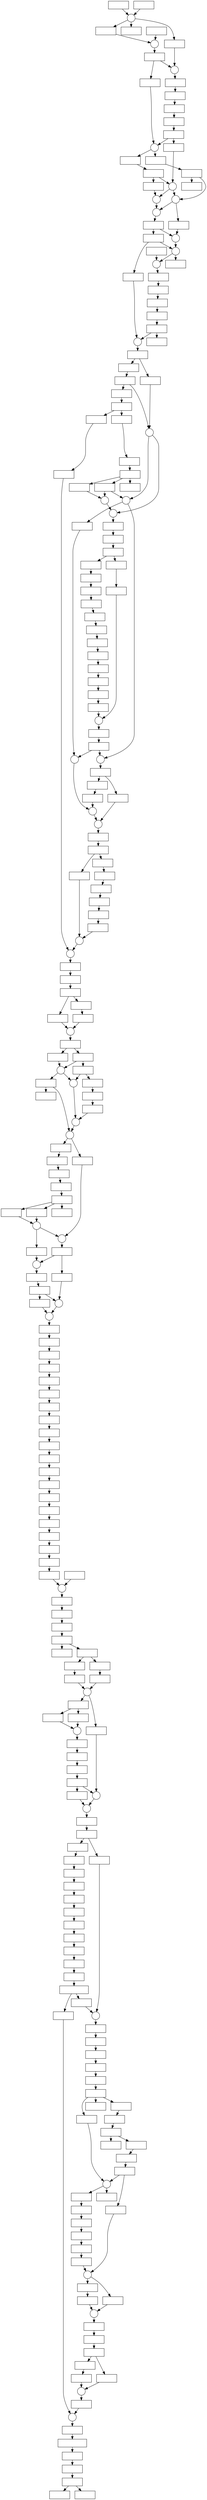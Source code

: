 digraph "monotone-viz"
{
  graph [ranksep="0.25"] ;
  node [label=""] ;
  node [shape=box, width = 1.000000, height = 0.388889] ;
  "040ebb72c5f0c99c1c9675699a8d0ba7eabe0f71" ;
  "0476f60d2861a00955438d30cc72a6ea767b62d6" ;
  "05510c9e5236dcbd895cfc38ece8657d4ab80b7e" ;
  "07b58d2bb24260d225e7a90785dd5b9f4e02d1f6" ;
  "080ee093eb6d7c90888796128f50957659e79361" ;
  "0a34124440fc3822d85f2734e8ef812365faf056" ;
  "0abab2a67f3a4367cfd9b95ac448ac8bf301efeb" ;
  "0b5815b1b28b76e33e7c916fb8671aa0d7d29802" ;
  "0babed9b3766abde1450820516e155a6dccdb394" ;
  "0d53349ddb2728ddf1342cdfe69810840bef5252" ;
  "0d6e22fa2a59bb3dae7ec106c264bdfecd23183a" ;
  "0f06cb33c103c9cc1bf352170d26552d9a767574" ;
  "0f4e7bb3e726c468d7669e97a4474b012e5bf19b" ;
  "0ff64459eb141c693a5ef25eac4e91b8c104336a" ;
  "10c6c2ba4e0e3fdd9fd5a5426eee155e17568288" ;
  "1125b0c7388815ff0252e5d360ffbcaa3aab47f4" ;
  "11f015f795c53851dcfb69946bb3fb2fe0109981" ;
  "1476420aff237c0c3f99a2eb295dffa1942b0e4b" ;
  "15f0c620b7e35edcebf961bd954230e62e481db8" ;
  "161846887551b183fc44a38d436b83c87e2d8898" ;
  "17da5b560adef7c64d1a56c64021f237668f3bf2" ;
  "184cc3078b0970758c44f63a2f4e8378474b3ab5" ;
  "18728d789ff76153a04e5f39df1ceb9d4c5ecb5b" ;
  "198e9ece970b4ba85df69b0d3c35763c13b683d9" ;
  "1a84c48322fbab0ebdf1d824918f67c6ff109f10" ;
  "1a8afa25119c9c88dfd031c7fd834f6f99507ecf" ;
  "1aecddc6c82d8777d59182e5bada25eb3c53439f" ;
  "1f1214cce709f906b363d9981a1d3fe0849f1428" ;
  "1f28e7fd203af9ae785353b555f5bf83aa93b02c" ;
  "1f38b848eb70b3a0fab8ec4b9cfb33b160c128e6" ;
  "201865bdf90c29bd7320f4b177aedf69e18a0b6c" ;
  "2171d59b42aecf7ea82da81f2cfa7dae993aca45" ;
  "22c93bf74dc7964c462343392f1351df0c6a8a9f" ;
  "242526ef6de1b29c99af279796962202810de936" ;
  "2913f951a9b32aad037cecbacf0967fb15f0c858" ;
  "2a3bc237570e98a72f244503fb20fd24045e750a" ;
  "2a5edced15709300ba6d36b9194e214bc742b611" ;
  "2da92deb94cb5eed0a3d243cc15b8a1af2060253" ;
  "2da995c97cb3b095438b7683a5438ac14bef6565" ;
  "2f495222753d2649c3ae08718bd4f70328a0598e" ;
  "2fa8595b4d5e46b7db6cf5e029c3d8a7f66d29db" ;
  "2ffe07201993b0a112e2a2e4a7eb0faadce58f27" ;
  "330226908bd09cd9ec30104cc1c3724dd1c64c75" ;
  "34104b4f6e92270dc01313963985463a1a804123" ;
  "349cba3a5a942dd832dc376249a05f0994bb8387" ;
  "379e75b9c4142389b0d0983ab209a00486c79176" ;
  "3836166c60e4ab6cbdceb302f0958b09a7f51992" ;
  "3a7ccb2898fbd5ae4c670bef40bb080849bb2bdb" ;
  "3c8d08bd9a99133679758fd4bd58ad0c00e99214" ;
  "3e33a2984f353ebdf3c7040394b5e821f44d282b" ;
  "3e8ce4163d86ae905e572304def56bb3df952230" ;
  "3ed44e41b6047258d7d471ceefc250f5d9962027" ;
  "3edc4f6c18a389f15d82086b473a2fe4c17b0523" ;
  "3f59de89ac0f6e4c6f41d8e0d96030ba8aa7d8e0" ;
  "3fd27d17d158d802bae354650b29c4857d300b7d" ;
  "41ba2378790c7937e8e46c8c9ed59658178d8a71" ;
  "424e1cf5155ae4473250978ae6b7e44e12775741" ;
  "43f1f7d80ac31a317f93e7379442eec46e499d3c" ;
  "4513a8e58980d8d46cc4aa1be6acc8870aa9ddcc" ;
  "45e335e89fbb33897ac9ead5a162e392d008cc6e" ;
  "46013a53e7e1f27c7be1e4089825d0b4de8872e3" ;
  "461c5dc33e94d1ab77c91d025a3c870836ef9a6f" ;
  "46dd749bd778dc053a98382b84338b635f2e6805" ;
  "46e79897e3cbbf90d253d0b798eaec81de4b77a6" ;
  "480e86117612575907fb0302a57ac6cffcc88ed6" ;
  "4a2b5a818b584a00cb09e5a820e99d6c5ce6a5ae" ;
  "4c3909f6c8ec3bc4820b77fcc10b751ea1358ac8" ;
  "4dccb3ca42f793c7bbd07a59eaa497511d966f27" ;
  "4e408d289fcce0543750092cce75edb264ff9230" ;
  "50041d6eb6ae10f4b9501c556bcb85fec162a9a0" ;
  "5475d4cba773600738c6c404b8fda7b0aa05f907" ;
  "54ecf6cf085c63cc3dbc96cd6704a52e4e76b0c1" ;
  "57f58c0faae2addca6f41f22400098d14ebc1296" ;
  "5a85d8e334f7b950a59419beb018e6d8ec7f06e1" ;
  "5f0326c5cd9fa00ba6116fd75bacdf00b95b5c67" ;
  "63361f1c30b0d8e84bbe32b758414e36fdb786e6" ;
  "64f02e83453a17194aceb956f6a3c50e03f57c01" ;
  "66fe9bc643448e5369fd82e5c235c1158afd2297" ;
  "69b28a7e882273cf3771f5ae6da397ee6dc2e113" ;
  "6a8e52e519bb097ed1a3ac0c30c5f43401bb6e42" ;
  "6ae0f55bd126d9eca9e740b20d40d8e3d1090d85" ;
  "6d81e67d2280000259fcdcaa5fe2fccca93e5715" ;
  "6ed4f2bff517a429f3b4d17368028cee17cd150d" ;
  "70230559a9f88f2df47217c4cc6a27d8a3160a45" ;
  "720f3cf44afed9e3580aa96b3d2067c8e4c311f9" ;
  "766116316ed9a8eb11c1023949ea4bf8ed20d0e1" ;
  "76e258cbfd07a8a72856d493d292b55b356c8ccc" ;
  "777d3979be52c05f686edf57ad160611e9efae78" ;
  "77ef9a2989aae5e9ad7844c1d30c759118c68ed5" ;
  "78500353f43d154c3f97c37a5908a3fe419a257c" ;
  "7ac4fa1ee120a3a46bfa10fb791fdd75f015ea35" ;
  "7bf6c45fc77ccc78a61da5d1656f451b797a4165" ;
  "7ca8bcec608aa42e82c12a9fa91f7a61b64a3fc3" ;
  "7da8a5b514db306d7897be4f5b5e08787198e486" ;
  "7f7ddfdeaaa5c1f0257ba1ee6e858472d2c849af" ;
  "80d9f5b91c15209d763cf9704554011525380aba" ;
  "82f8de0b76fe48f55a5bb39b7aca931a6cc9cf19" ;
  "8313738ccc7884cf79fb1b3b66fe418f61b1e07a" ;
  "8408a13972919de636dd4b1d4c279d3156a50226" ;
  "8430bbb2ceb2e334748f4db790064b77d8c33598" ;
  "84326b08549d3ec19135600f437a6b5346a225ca" ;
  "843c41f94e6f18be7bd60f688c8bd2a8b3695624" ;
  "852525cb46c3c10969a6b95c2af75f090cbdf796" ;
  "852ec3229dba8831b69aad3f1296c7f05e14dce1" ;
  "87662952163c2e33ddbd38b5e93e28fd581e460b" ;
  "88ecc8defcde02f5d92cd4763dc93e104b1b6c1e" ;
  "8b205b55e07269fcf57a2896f81002a8a355e244" ;
  "8b25d939b6042b9d25645ef1d3abc77c67493f41" ;
  "8cc12c764e623f97f6ed7879deb0073460aa217d" ;
  "909d15f3717fe1405c16c429e3991fea93a05d45" ;
  "909db8e7eec54883864d892b8439513994b4bd38" ;
  "917526a2db49bd943222be2994436846a37f9828" ;
  "93907be535ce06c8d69270006261158843e1fe96" ;
  "949dccef23cf727c3e12eec52b33b58fd4014ddc" ;
  "94f8ecff17c051478a5c7707ecc7bf747efe24aa" ;
  "9585003f5b0f61252b37af0e919d61aafefcccd1" ;
  "95899d272ab89f5804cdbee5371400be54977dae" ;
  "96bc8f5b45defa1ee7cbc1e67e443b2055e74e5d" ;
  "96cadeffbf56102018baa43daebecdf81653e13b" ;
  "974a99000c5b1491bb87a777a19ddbd936349fd3" ;
  "999702f683cbaf0bf78b7bb8bd3b92f61143ff77" ;
  "9a07978b4c5f15041096fecc6b4e7a91af3f90e5" ;
  "9bbef0b36a5b26f371132d6359279867146f6aff" ;
  "9c54c04e70b22da8b318f3b2c7c8e01095950e80" ;
  "9db3d392d234e10f0d12b792b1e8c2c3640c5c3d" ;
  "9e2b92b54d39e34a7aed8c103fabc2b84ab63963" ;
  "9e8cc109933f1832f62fed6d63b19746af3ea2a5" ;
  "a48da73bc5f3cf2d7c45bce0abb6466526f2c306" ;
  "a7f4952f6ed8518c24c06c45a69891eed4a05a73" ;
  "a7fbf80bccb52e9238b1928b2a45a533dd558903" ;
  "aa2e51212852125458ac0f3ffca25ac8f8853cad" ;
  "aa55209dc7aed988d549e3f0b869111c3d37df19" ;
  "adcb6814dfa4e5cfc578dfd47595d83d42ea35ee" ;
  "add275e5fdb0824361d4a2fa15049281e7ada52e" ;
  "ae107ea87b39700def1589acbd0cc048bde2abd4" ;
  "af53f9edc10f072734e526a5f28848d9396b1c2a" ;
  "b0e70f5785dda454a2525255c60d39867c522f9a" ;
  "b1475e5482f7e20f5b4e6eb9b737e5e124ef77cc" ;
  "b1ba5ae45d6071193bed30bfe5139b1ead3747b2" ;
  "b1cec3176fd56af29275c2b620f8766b4382eec8" ;
  "b2f8b71bd97fbe79f46cee486f25c65850e5cbda" ;
  "b549070f1e2d6c550b118672048fe1aa8ad1d2a4" ;
  "b6617e1b3fb9496a9aedf733e6f463a49c3475e8" ;
  "bbc612f48fa121e2cb062c273fce8bbaaf23cd14" ;
  "bcbbd3a7d2254820320d6aa2672f9eac8406a25f" ;
  "bd17dfdd8efa2f95fb7976446809215e80475089" ;
  "c0aeaec98b3252f78e226de4fac383e196006ee3" ;
  "c2de1dbfe651d26a0d0a33d43c50444583c5dad8" ;
  "c387a09736423176ef98ed3049ea3fc98429c11c" ;
  "c47748c78b02224bb26693992713bec8f2c0e132" ;
  "c55df619fe2c5195c236f8d67f99ab05dd5d03a4" ;
  "c7b1f8774900b7533f412c679793003bed133098" ;
  "c8284bfdadeae01d02c71956fa7f5cc69f7e1d80" ;
  "c9da91621461074e4b8c6dfcc26e71b3e88a1cde" ;
  "c9ffb585ebfb2bc748ac0245d9b7c59ffd234f1c" ;
  "ca23b892055464acca32b0348b20b5fedd742567" ;
  "ca97ae08099137963173a4f9a3b021a170cfd978" ;
  "ca9e27455b19faae0b4381613a18dec47a46b1de" ;
  "cad7f615101f590c24ebfb61eff7106921c07150" ;
  "cbad3c291b6bfeab8b03a9851f41208ddfb2baf5" ;
  "ce09d40deb86ac02d52d1933ce6a10f0abaf5d0a" ;
  "ce561e1b7363860920f13475281150d71b4c47dc" ;
  "cf47b20159f4f5edb098fe094f7f205ee3b99114" ;
  "cf554a6d9cbed5b6b61d92ca704f063d063db59d" ;
  "d00f13872563f43cb7992d99b8118c98e28178a0" ;
  "d13faf545169fbdc10498f908a65ef88d74bd4f8" ;
  "d1ccfb99708d282df86ae0a582d8b545f39061f4" ;
  "d24b59732a5b3293592457cba013c8f8b716a875" ;
  "d2c4c09652d976e13691eb122650fd06c250c998" ;
  "d2d539af06eb22be04aabb884b41704320311761" ;
  "d7fe15cca8511fd68ca7b826153c491d1c8e9e55" ;
  "da98d1c63644cb30105323de4ad19c1b85c9251c" ;
  "dbf1e19b76649288d265283404f8a63c2a6fda9c" ;
  "dbf38fd6d5265df467a88a468d110bcc039c2367" ;
  "dd4fd4621afa622d8ec3cb4da71f50e504e8da5c" ;
  "ddafd71028e3fe6338dc5645bb0d8dcbac3f61d7" ;
  "e071526ac9b3f68d869dba38d365a7d3c1dee781" ;
  "e1324a4f515691b89da79ac2d251b7f6d97c91be" ;
  "e4293b600058fbd5bfe2840074380ba37200d8df" ;
  "e4c54735444aff308036f60d0fc2e59fd47ab46d" ;
  "e5407c17e0e11a218354b9a619e9c8a8b3f1e6f5" ;
  "e66fd70699161ca686282023656ffea37df9a327" ;
  "e6bce8abbeedf2addb38f7215c725a17e10326a7" ;
  "e6e85001b7aeed7e6d913e27130fd42d9b3273ff" ;
  "e81541ab929d3fbc5af0240966066387f7cb5c0a" ;
  "e82382ccb5787a7d341a73bf6664c0fcab04baca" ;
  "e9050a52aca116caf5d1859785856358b32548fd" ;
  "e933dbf7a01b9061a42bb9b094b07a39a6b85fcf" ;
  "ea1ae26a9be7c89e8f8641c78c08488f96b7d38e" ;
  "ea4d30c70b38ca16d9ce861394847b0b9665e837" ;
  "ea98022bb6c2cc439e13202582cc09e59559429e" ;
  "f081254ddf35408daac703add6d6c6091bfc5071" ;
  "f18abebdb994c4c72fb9c0d19c166876664fe366" ;
  "f4298c8c4fd8b3910152fb2b3207e6c57fa7db41" ;
  "f46afd0822508f8aa8d2b91f52105e741d801fc6" ;
  "f5192e3462317ea5f6be6df6226d28f39c5610cd" ;
  "f67a803c86790a0b7e9314c90a1269990358d9bb" ;
  "f8cbaacd6172e24de840a4b9326ca1ed58a92f54" ;
  "f912077852473f431a451da7d2e4b2402dabe442" ;
  "f954b59c8835e2fdf9842b9e67a0a26ddd5f5dc4" ;
  "faedacd72b287a5d15d1c7a7c753d4076d131ecb" ;
  "fb0e168379d4fd990a9e800bb821ea3bba824f67" ;
  "fe0a490a602c46a6c3e0668da5df58dd1c6ab1ea" ;
  "ff4211218fda1c066b669b9a6bdf91a4cd44da9f" ;
  "7a4832143b3146ca89f5cb91e0e571d05e29d4b9" [width = 1.41667] ;
  "ddc6546051abf6475c40a3fdba272e2f82a40e94" [width = 1.41667] ;
  node [shape=circle, width = 0.388889, height = 0.388889] ;
  "029698fc606ca1a582118f3214a735ad2afbd87f" ;
  "04766db8e363880fd1d50692d793661d9f4fdcf4" ;
  "184259296d94033bb62d0775bb0288efefe917d1" ;
  "19d65d2a007f5435e0b2b2a31e796fad7e4677c9" ;
  "1b02f20a7da045ed9341fa84f8c8b5187e85a5e0" ;
  "269ae5d8ade5e06e908c35daceaf5fd644c9e758" ;
  "328fc288f8bfb5934b7f4998646075fbf24b77a0" ;
  "3ace4b3c641e37e75ec1075446ed53da14366474" ;
  "4414107ba9795428d6fa457355d39d4d040dcfae" ;
  "44b979e9198d8365fd041e8de60837136958de50" ;
  "477bfc9cc10e39725d3de0bfc199df19d54a223d" ;
  "51ee874dead671aaa2ad00fd001bd340176728f1" ;
  "65235b660e96b3c5f41cca142ab93f97c7178796" ;
  "686bad2129bc3b75b2e74df2f1bdcd74c86bdc68" ;
  "6c12b62baa30a1abbe32e8d0463337b8a03eb8af" ;
  "6dbb420cf3c5c737025ed560e4a78630bcb38c7f" ;
  "764d710205aaaa16064234311742814b7c21e81f" ;
  "821bdbb6e7dccef5f2565788534566306f400601" ;
  "8f2d1906d6e8dcb6a3b46ef018d1305fed2be024" ;
  "922b6dce814be6829a0f4334b055313717dc2cbd" ;
  "93dabf141b8aeb3cc5b0c14c80bedbebec0be114" ;
  "953470ec92a0f8b13cde384ce5b50a5622a4a14d" ;
  "97294a6260b662c53124a79e85c13139511bb472" ;
  "9876dec7bf61b6f9052654dc10a97efafbf2c747" ;
  "9978630d8442e03b510d8d3c6ad38f666932fdf6" ;
  "9b49fc5e7431595b512ab3683a6a70771b181791" ;
  "9e1b20859366f2e00e634c7e2a84c3da43283ee1" ;
  "a65e6c5f1971b7b3a387fe9bb60a788da30d22ac" ;
  "a8010107fe1682afbc7157fc8cad69a29cf9bfb7" ;
  "b173b86b5764159ecddb767345e7bf474fcc3e3e" ;
  "b9fc8abe22a7cf0cc078580623458e92fe6501fe" ;
  "ba4bb293e9630c176dad776c1fabfca53c1992be" ;
  "c1e4a141800f0d0eea93512508ae34c4f6a1dc19" ;
  "c3b70b47741c60cae1c9eddb2cba0d2ccfbfe7c4" ;
  "c7263c0b196c0e53e3cafac609f1cabcabe26516" ;
  "c99c5bbc9244035e6ad7a5a4f6e4a15e38727d1a" ;
  "cef7a2d9c06e0b96648cce7980c5e700b93f5add" ;
  "dab9738fd4dcd3dd63ff47d48c329121fb51ff22" ;
  "e3f24d942d75f9e7f26fe0fe28e56d86d5be0bc3" ;
  "e54870f025bdb6d829a7326b55b495fd88cffb62" ;
  "e9428d616a7169946b2d9e57541b38c0ec24f210" ;
  "f0eecd8bc9e0a7836267930fdd67fcc074c61081" ;
  "fab371cba3059245d5eca32853375a3ce4e5a369" ;
  "fef0902161339786df4b1d7a9ab10a59d1a42c12" ;
  subgraph heads {
    rank = sink ;
   "17da5b560adef7c64d1a56c64021f237668f3bf2" ;
   "909d15f3717fe1405c16c429e3991fea93a05d45" ;
  }
  "029698fc606ca1a582118f3214a735ad2afbd87f" -> "040ebb72c5f0c99c1c9675699a8d0ba7eabe0f71" ;
  "029698fc606ca1a582118f3214a735ad2afbd87f" -> "c1e4a141800f0d0eea93512508ae34c4f6a1dc19" ;
  "040ebb72c5f0c99c1c9675699a8d0ba7eabe0f71" -> "46013a53e7e1f27c7be1e4089825d0b4de8872e3" [weight = 4] ;
  "040ebb72c5f0c99c1c9675699a8d0ba7eabe0f71" -> "8f2d1906d6e8dcb6a3b46ef018d1305fed2be024" ;
  "04766db8e363880fd1d50692d793661d9f4fdcf4" -> "87662952163c2e33ddbd38b5e93e28fd581e460b" ;
  "0476f60d2861a00955438d30cc72a6ea767b62d6" -> "ff4211218fda1c066b669b9a6bdf91a4cd44da9f" ;
  "07b58d2bb24260d225e7a90785dd5b9f4e02d1f6" -> "e9428d616a7169946b2d9e57541b38c0ec24f210" ;
  "080ee093eb6d7c90888796128f50957659e79361" -> "6d81e67d2280000259fcdcaa5fe2fccca93e5715" ;
  "080ee093eb6d7c90888796128f50957659e79361" -> "9978630d8442e03b510d8d3c6ad38f666932fdf6" ;
  "0a34124440fc3822d85f2734e8ef812365faf056" -> "949dccef23cf727c3e12eec52b33b58fd4014ddc" ;
  "0abab2a67f3a4367cfd9b95ac448ac8bf301efeb" -> "349cba3a5a942dd832dc376249a05f0994bb8387" ;
  "0b5815b1b28b76e33e7c916fb8671aa0d7d29802" -> "764d710205aaaa16064234311742814b7c21e81f" ;
  "0b5815b1b28b76e33e7c916fb8671aa0d7d29802" -> "b9fc8abe22a7cf0cc078580623458e92fe6501fe" ;
  "0babed9b3766abde1450820516e155a6dccdb394" -> "43f1f7d80ac31a317f93e7379442eec46e499d3c" ;
  "0babed9b3766abde1450820516e155a6dccdb394" -> "76e258cbfd07a8a72856d493d292b55b356c8ccc" ;
  "0d53349ddb2728ddf1342cdfe69810840bef5252" -> "8430bbb2ceb2e334748f4db790064b77d8c33598" ;
  "0d6e22fa2a59bb3dae7ec106c264bdfecd23183a" -> "b1475e5482f7e20f5b4e6eb9b737e5e124ef77cc" ;
  "0f06cb33c103c9cc1bf352170d26552d9a767574" -> "18728d789ff76153a04e5f39df1ceb9d4c5ecb5b" ;
  "0f4e7bb3e726c468d7669e97a4474b012e5bf19b" -> "04766db8e363880fd1d50692d793661d9f4fdcf4" ;
  "0ff64459eb141c693a5ef25eac4e91b8c104336a" -> "c9ffb585ebfb2bc748ac0245d9b7c59ffd234f1c" ;
  "10c6c2ba4e0e3fdd9fd5a5426eee155e17568288" -> "974a99000c5b1491bb87a777a19ddbd936349fd3" ;
  "1125b0c7388815ff0252e5d360ffbcaa3aab47f4" -> "1b02f20a7da045ed9341fa84f8c8b5187e85a5e0" ;
  "11f015f795c53851dcfb69946bb3fb2fe0109981" -> "3fd27d17d158d802bae354650b29c4857d300b7d" ;
  "1476420aff237c0c3f99a2eb295dffa1942b0e4b" -> "ca9e27455b19faae0b4381613a18dec47a46b1de" ;
  "15f0c620b7e35edcebf961bd954230e62e481db8" -> "2a5edced15709300ba6d36b9194e214bc742b611" ;
  "161846887551b183fc44a38d436b83c87e2d8898" -> "3e33a2984f353ebdf3c7040394b5e821f44d282b" ;
  "184259296d94033bb62d0775bb0288efefe917d1" -> "8313738ccc7884cf79fb1b3b66fe418f61b1e07a" ;
  "184cc3078b0970758c44f63a2f4e8378474b3ab5" -> "cf554a6d9cbed5b6b61d92ca704f063d063db59d" ;
  "18728d789ff76153a04e5f39df1ceb9d4c5ecb5b" -> "3edc4f6c18a389f15d82086b473a2fe4c17b0523" ;
  "18728d789ff76153a04e5f39df1ceb9d4c5ecb5b" -> "4dccb3ca42f793c7bbd07a59eaa497511d966f27" [weight = 4] ;
  "18728d789ff76153a04e5f39df1ceb9d4c5ecb5b" -> "b1ba5ae45d6071193bed30bfe5139b1ead3747b2" ;
  "198e9ece970b4ba85df69b0d3c35763c13b683d9" -> "1a84c48322fbab0ebdf1d824918f67c6ff109f10" ;
  "19d65d2a007f5435e0b2b2a31e796fad7e4677c9" -> "777d3979be52c05f686edf57ad160611e9efae78" ;
  "1a84c48322fbab0ebdf1d824918f67c6ff109f10" -> "d2d539af06eb22be04aabb884b41704320311761" ;
  "1a8afa25119c9c88dfd031c7fd834f6f99507ecf" -> "4414107ba9795428d6fa457355d39d4d040dcfae" ;
  "1a8afa25119c9c88dfd031c7fd834f6f99507ecf" -> "c47748c78b02224bb26693992713bec8f2c0e132" ;
  "1aecddc6c82d8777d59182e5bada25eb3c53439f" -> "22c93bf74dc7964c462343392f1351df0c6a8a9f" [weight = 4] ;
  "1aecddc6c82d8777d59182e5bada25eb3c53439f" -> "77ef9a2989aae5e9ad7844c1d30c759118c68ed5" [weight = 4] ;
  "1b02f20a7da045ed9341fa84f8c8b5187e85a5e0" -> "ddafd71028e3fe6338dc5645bb0d8dcbac3f61d7" ;
  "1f1214cce709f906b363d9981a1d3fe0849f1428" -> "cef7a2d9c06e0b96648cce7980c5e700b93f5add" ;
  "1f1214cce709f906b363d9981a1d3fe0849f1428" -> "f46afd0822508f8aa8d2b91f52105e741d801fc6" [weight = 4] ;
  "1f28e7fd203af9ae785353b555f5bf83aa93b02c" -> "c7b1f8774900b7533f412c679793003bed133098" ;
  "1f38b848eb70b3a0fab8ec4b9cfb33b160c128e6" -> "2a3bc237570e98a72f244503fb20fd24045e750a" ;
  "201865bdf90c29bd7320f4b177aedf69e18a0b6c" -> "6c12b62baa30a1abbe32e8d0463337b8a03eb8af" ;
  "201865bdf90c29bd7320f4b177aedf69e18a0b6c" -> "8cc12c764e623f97f6ed7879deb0073460aa217d" ;
  "2171d59b42aecf7ea82da81f2cfa7dae993aca45" -> "080ee093eb6d7c90888796128f50957659e79361" ;
  "22c93bf74dc7964c462343392f1351df0c6a8a9f" -> "0f06cb33c103c9cc1bf352170d26552d9a767574" [minlen = 5] ;
  "242526ef6de1b29c99af279796962202810de936" -> "cad7f615101f590c24ebfb61eff7106921c07150" ;
  "269ae5d8ade5e06e908c35daceaf5fd644c9e758" -> "0a34124440fc3822d85f2734e8ef812365faf056" ;
  "2913f951a9b32aad037cecbacf0967fb15f0c858" -> "7ac4fa1ee120a3a46bfa10fb791fdd75f015ea35" ;
  "2a3bc237570e98a72f244503fb20fd24045e750a" -> "379e75b9c4142389b0d0983ab209a00486c79176" ;
  "2a5edced15709300ba6d36b9194e214bc742b611" -> "e6e85001b7aeed7e6d913e27130fd42d9b3273ff" ;
  "2da92deb94cb5eed0a3d243cc15b8a1af2060253" -> "477bfc9cc10e39725d3de0bfc199df19d54a223d" ;
  "2da995c97cb3b095438b7683a5438ac14bef6565" -> "07b58d2bb24260d225e7a90785dd5b9f4e02d1f6" ;
  "2f495222753d2649c3ae08718bd4f70328a0598e" -> "ea98022bb6c2cc439e13202582cc09e59559429e" ;
  "2fa8595b4d5e46b7db6cf5e029c3d8a7f66d29db" -> "10c6c2ba4e0e3fdd9fd5a5426eee155e17568288" ;
  "2ffe07201993b0a112e2a2e4a7eb0faadce58f27" -> "9e1b20859366f2e00e634c7e2a84c3da43283ee1" ;
  "328fc288f8bfb5934b7f4998646075fbf24b77a0" -> "05510c9e5236dcbd895cfc38ece8657d4ab80b7e" [weight = 4] ;
  "328fc288f8bfb5934b7f4998646075fbf24b77a0" -> "2da92deb94cb5eed0a3d243cc15b8a1af2060253" ;
  "328fc288f8bfb5934b7f4998646075fbf24b77a0" -> "96bc8f5b45defa1ee7cbc1e67e443b2055e74e5d" ;
  "330226908bd09cd9ec30104cc1c3724dd1c64c75" -> "e9428d616a7169946b2d9e57541b38c0ec24f210" ;
  "34104b4f6e92270dc01313963985463a1a804123" -> "269ae5d8ade5e06e908c35daceaf5fd644c9e758" ;
  "349cba3a5a942dd832dc376249a05f0994bb8387" -> "b173b86b5764159ecddb767345e7bf474fcc3e3e" ;
  "379e75b9c4142389b0d0983ab209a00486c79176" -> "0f4e7bb3e726c468d7669e97a4474b012e5bf19b" ;
  "379e75b9c4142389b0d0983ab209a00486c79176" -> "45e335e89fbb33897ac9ead5a162e392d008cc6e" ;
  "3836166c60e4ab6cbdceb302f0958b09a7f51992" -> "41ba2378790c7937e8e46c8c9ed59658178d8a71" ;
  "3836166c60e4ab6cbdceb302f0958b09a7f51992" -> "5a85d8e334f7b950a59419beb018e6d8ec7f06e1" ;
  "3836166c60e4ab6cbdceb302f0958b09a7f51992" -> "c9da91621461074e4b8c6dfcc26e71b3e88a1cde" [weight = 4] ;
  "3a7ccb2898fbd5ae4c670bef40bb080849bb2bdb" -> "66fe9bc643448e5369fd82e5c235c1158afd2297" ;
  "3ace4b3c641e37e75ec1075446ed53da14366474" -> "ca23b892055464acca32b0348b20b5fedd742567" ;
  "3c8d08bd9a99133679758fd4bd58ad0c00e99214" -> "d24b59732a5b3293592457cba013c8f8b716a875" ;
  "3e33a2984f353ebdf3c7040394b5e821f44d282b" -> "2ffe07201993b0a112e2a2e4a7eb0faadce58f27" ;
  "3e33a2984f353ebdf3c7040394b5e821f44d282b" -> "843c41f94e6f18be7bd60f688c8bd2a8b3695624" ;
  "3e8ce4163d86ae905e572304def56bb3df952230" -> "44b979e9198d8365fd041e8de60837136958de50" ;
  "3ed44e41b6047258d7d471ceefc250f5d9962027" -> "2171d59b42aecf7ea82da81f2cfa7dae993aca45" ;
  "3ed44e41b6047258d7d471ceefc250f5d9962027" -> "88ecc8defcde02f5d92cd4763dc93e104b1b6c1e" ;
  "3edc4f6c18a389f15d82086b473a2fe4c17b0523" -> "93dabf141b8aeb3cc5b0c14c80bedbebec0be114" ;
  "3edc4f6c18a389f15d82086b473a2fe4c17b0523" -> "953470ec92a0f8b13cde384ce5b50a5622a4a14d" ;
  "3f59de89ac0f6e4c6f41d8e0d96030ba8aa7d8e0" -> "e54870f025bdb6d829a7326b55b495fd88cffb62" ;
  "3fd27d17d158d802bae354650b29c4857d300b7d" -> "c3b70b47741c60cae1c9eddb2cba0d2ccfbfe7c4" ;
  "41ba2378790c7937e8e46c8c9ed59658178d8a71" -> "1476420aff237c0c3f99a2eb295dffa1942b0e4b" ;
  "424e1cf5155ae4473250978ae6b7e44e12775741" -> "184259296d94033bb62d0775bb0288efefe917d1" ;
  "43f1f7d80ac31a317f93e7379442eec46e499d3c" -> "54ecf6cf085c63cc3dbc96cd6704a52e4e76b0c1" ;
  "4414107ba9795428d6fa457355d39d4d040dcfae" -> "f0eecd8bc9e0a7836267930fdd67fcc074c61081" ;
  "44b979e9198d8365fd041e8de60837136958de50" -> "9876dec7bf61b6f9052654dc10a97efafbf2c747" ;
  "45e335e89fbb33897ac9ead5a162e392d008cc6e" -> "adcb6814dfa4e5cfc578dfd47595d83d42ea35ee" ;
  "461c5dc33e94d1ab77c91d025a3c870836ef9a6f" -> "f8cbaacd6172e24de840a4b9326ca1ed58a92f54" ;
  "46dd749bd778dc053a98382b84338b635f2e6805" -> "4c3909f6c8ec3bc4820b77fcc10b751ea1358ac8" ;
  "46e79897e3cbbf90d253d0b798eaec81de4b77a6" -> "a48da73bc5f3cf2d7c45bce0abb6466526f2c306" ;
  "477bfc9cc10e39725d3de0bfc199df19d54a223d" -> "999702f683cbaf0bf78b7bb8bd3b92f61143ff77" ;
  "480e86117612575907fb0302a57ac6cffcc88ed6" -> "19d65d2a007f5435e0b2b2a31e796fad7e4677c9" ;
  "4c3909f6c8ec3bc4820b77fcc10b751ea1358ac8" -> "c7263c0b196c0e53e3cafac609f1cabcabe26516" ;
  "4e408d289fcce0543750092cce75edb264ff9230" -> "a8010107fe1682afbc7157fc8cad69a29cf9bfb7" ;
  "50041d6eb6ae10f4b9501c556bcb85fec162a9a0" -> "3a7ccb2898fbd5ae4c670bef40bb080849bb2bdb" ;
  "51ee874dead671aaa2ad00fd001bd340176728f1" -> "686bad2129bc3b75b2e74df2f1bdcd74c86bdc68" ;
  "5475d4cba773600738c6c404b8fda7b0aa05f907" -> "65235b660e96b3c5f41cca142ab93f97c7178796" ;
  "54ecf6cf085c63cc3dbc96cd6704a52e4e76b0c1" -> "f081254ddf35408daac703add6d6c6091bfc5071" ;
  "57f58c0faae2addca6f41f22400098d14ebc1296" -> "029698fc606ca1a582118f3214a735ad2afbd87f" ;
  "57f58c0faae2addca6f41f22400098d14ebc1296" -> "e9050a52aca116caf5d1859785856358b32548fd" ;
  "5a85d8e334f7b950a59419beb018e6d8ec7f06e1" -> "6c12b62baa30a1abbe32e8d0463337b8a03eb8af" ;
  "5f0326c5cd9fa00ba6116fd75bacdf00b95b5c67" -> "9e1b20859366f2e00e634c7e2a84c3da43283ee1" ;
  "63361f1c30b0d8e84bbe32b758414e36fdb786e6" -> "d00f13872563f43cb7992d99b8118c98e28178a0" ;
  "64f02e83453a17194aceb956f6a3c50e03f57c01" -> "9b49fc5e7431595b512ab3683a6a70771b181791" ;
  "65235b660e96b3c5f41cca142ab93f97c7178796" -> "19d65d2a007f5435e0b2b2a31e796fad7e4677c9" ;
  "66fe9bc643448e5369fd82e5c235c1158afd2297" -> "917526a2db49bd943222be2994436846a37f9828" ;
  "686bad2129bc3b75b2e74df2f1bdcd74c86bdc68" -> "9c54c04e70b22da8b318f3b2c7c8e01095950e80" ;
  "69b28a7e882273cf3771f5ae6da397ee6dc2e113" -> "686bad2129bc3b75b2e74df2f1bdcd74c86bdc68" ;
  "6a8e52e519bb097ed1a3ac0c30c5f43401bb6e42" -> "9a07978b4c5f15041096fecc6b4e7a91af3f90e5" ;
  "6ae0f55bd126d9eca9e740b20d40d8e3d1090d85" -> "b173b86b5764159ecddb767345e7bf474fcc3e3e" ;
  "6c12b62baa30a1abbe32e8d0463337b8a03eb8af" -> "cbad3c291b6bfeab8b03a9851f41208ddfb2baf5" ;
  "6c12b62baa30a1abbe32e8d0463337b8a03eb8af" -> "d7fe15cca8511fd68ca7b826153c491d1c8e9e55" [weight = 4] ;
  "6d81e67d2280000259fcdcaa5fe2fccca93e5715" -> "1aecddc6c82d8777d59182e5bada25eb3c53439f" ;
  "6dbb420cf3c5c737025ed560e4a78630bcb38c7f" -> "821bdbb6e7dccef5f2565788534566306f400601" ;
  "6ed4f2bff517a429f3b4d17368028cee17cd150d" -> "4414107ba9795428d6fa457355d39d4d040dcfae" ;
  "70230559a9f88f2df47217c4cc6a27d8a3160a45" -> "e82382ccb5787a7d341a73bf6664c0fcab04baca" [weight = 4] ;
  "70230559a9f88f2df47217c4cc6a27d8a3160a45" -> "fef0902161339786df4b1d7a9ab10a59d1a42c12" ;
  "720f3cf44afed9e3580aa96b3d2067c8e4c311f9" -> "9585003f5b0f61252b37af0e919d61aafefcccd1" ;
  "764d710205aaaa16064234311742814b7c21e81f" -> "44b979e9198d8365fd041e8de60837136958de50" ;
  "766116316ed9a8eb11c1023949ea4bf8ed20d0e1" -> "477bfc9cc10e39725d3de0bfc199df19d54a223d" ;
  "76e258cbfd07a8a72856d493d292b55b356c8ccc" -> "330226908bd09cd9ec30104cc1c3724dd1c64c75" ;
  "777d3979be52c05f686edf57ad160611e9efae78" -> "bcbbd3a7d2254820320d6aa2672f9eac8406a25f" ;
  "77ef9a2989aae5e9ad7844c1d30c759118c68ed5" -> "faedacd72b287a5d15d1c7a7c753d4076d131ecb" [minlen = 5] ;
  "78500353f43d154c3f97c37a5908a3fe419a257c" -> "70230559a9f88f2df47217c4cc6a27d8a3160a45" ;
  "7a4832143b3146ca89f5cb91e0e571d05e29d4b9" -> "242526ef6de1b29c99af279796962202810de936" ;
  "7ac4fa1ee120a3a46bfa10fb791fdd75f015ea35" -> "201865bdf90c29bd7320f4b177aedf69e18a0b6c" ;
  "7bf6c45fc77ccc78a61da5d1656f451b797a4165" -> "6dbb420cf3c5c737025ed560e4a78630bcb38c7f" ;
  "7ca8bcec608aa42e82c12a9fa91f7a61b64a3fc3" -> "63361f1c30b0d8e84bbe32b758414e36fdb786e6" ;
  "7da8a5b514db306d7897be4f5b5e08787198e486" -> "3ace4b3c641e37e75ec1075446ed53da14366474" ;
  "7f7ddfdeaaa5c1f0257ba1ee6e858472d2c849af" -> "852ec3229dba8831b69aad3f1296c7f05e14dce1" ;
  "7f7ddfdeaaa5c1f0257ba1ee6e858472d2c849af" -> "ce09d40deb86ac02d52d1933ce6a10f0abaf5d0a" ;
  "80d9f5b91c15209d763cf9704554011525380aba" -> "84326b08549d3ec19135600f437a6b5346a225ca" ;
  "821bdbb6e7dccef5f2565788534566306f400601" -> "1a8afa25119c9c88dfd031c7fd834f6f99507ecf" ;
  "82f8de0b76fe48f55a5bb39b7aca931a6cc9cf19" -> "93907be535ce06c8d69270006261158843e1fe96" ;
  "8313738ccc7884cf79fb1b3b66fe418f61b1e07a" -> "f5192e3462317ea5f6be6df6226d28f39c5610cd" ;
  "8408a13972919de636dd4b1d4c279d3156a50226" -> "aa2e51212852125458ac0f3ffca25ac8f8853cad" ;
  "8430bbb2ceb2e334748f4db790064b77d8c33598" -> "4513a8e58980d8d46cc4aa1be6acc8870aa9ddcc" [weight = 4] ;
  "8430bbb2ceb2e334748f4db790064b77d8c33598" -> "fb0e168379d4fd990a9e800bb821ea3bba824f67" ;
  "84326b08549d3ec19135600f437a6b5346a225ca" -> "0babed9b3766abde1450820516e155a6dccdb394" ;
  "843c41f94e6f18be7bd60f688c8bd2a8b3695624" -> "6a8e52e519bb097ed1a3ac0c30c5f43401bb6e42" ;
  "852525cb46c3c10969a6b95c2af75f090cbdf796" -> "c55df619fe2c5195c236f8d67f99ab05dd5d03a4" ;
  "852ec3229dba8831b69aad3f1296c7f05e14dce1" -> "9876dec7bf61b6f9052654dc10a97efafbf2c747" ;
  "87662952163c2e33ddbd38b5e93e28fd581e460b" -> "57f58c0faae2addca6f41f22400098d14ebc1296" ;
  "87662952163c2e33ddbd38b5e93e28fd581e460b" -> "b0e70f5785dda454a2525255c60d39867c522f9a" ;
  "88ecc8defcde02f5d92cd4763dc93e104b1b6c1e" -> "9978630d8442e03b510d8d3c6ad38f666932fdf6" ;
  "8b205b55e07269fcf57a2896f81002a8a355e244" -> "a8010107fe1682afbc7157fc8cad69a29cf9bfb7" ;
  "8b25d939b6042b9d25645ef1d3abc77c67493f41" -> "328fc288f8bfb5934b7f4998646075fbf24b77a0" ;
  "8cc12c764e623f97f6ed7879deb0073460aa217d" -> "97294a6260b662c53124a79e85c13139511bb472" ;
  "8f2d1906d6e8dcb6a3b46ef018d1305fed2be024" -> "15f0c620b7e35edcebf961bd954230e62e481db8" ;
  "8f2d1906d6e8dcb6a3b46ef018d1305fed2be024" -> "3f59de89ac0f6e4c6f41d8e0d96030ba8aa7d8e0" ;
  "909db8e7eec54883864d892b8439513994b4bd38" -> "bd17dfdd8efa2f95fb7976446809215e80475089" ;
  "917526a2db49bd943222be2994436846a37f9828" -> "add275e5fdb0824361d4a2fa15049281e7ada52e" ;
  "922b6dce814be6829a0f4334b055313717dc2cbd" -> "1f38b848eb70b3a0fab8ec4b9cfb33b160c128e6" ;
  "93907be535ce06c8d69270006261158843e1fe96" -> "a7fbf80bccb52e9238b1928b2a45a533dd558903" ;
  "93dabf141b8aeb3cc5b0c14c80bedbebec0be114" -> "b9fc8abe22a7cf0cc078580623458e92fe6501fe" ;
  "93dabf141b8aeb3cc5b0c14c80bedbebec0be114" -> "e4293b600058fbd5bfe2840074380ba37200d8df" ;
  "949dccef23cf727c3e12eec52b33b58fd4014ddc" -> "7ca8bcec608aa42e82c12a9fa91f7a61b64a3fc3" ;
  "94f8ecff17c051478a5c7707ecc7bf747efe24aa" -> "b1cec3176fd56af29275c2b620f8766b4382eec8" ;
  "953470ec92a0f8b13cde384ce5b50a5622a4a14d" -> "fab371cba3059245d5eca32853375a3ce4e5a369" ;
  "9585003f5b0f61252b37af0e919d61aafefcccd1" -> "ba4bb293e9630c176dad776c1fabfca53c1992be" ;
  "95899d272ab89f5804cdbee5371400be54977dae" -> "1125b0c7388815ff0252e5d360ffbcaa3aab47f4" ;
  "95899d272ab89f5804cdbee5371400be54977dae" -> "bbc612f48fa121e2cb062c273fce8bbaaf23cd14" ;
  "96bc8f5b45defa1ee7cbc1e67e443b2055e74e5d" -> "a65e6c5f1971b7b3a387fe9bb60a788da30d22ac" ;
  "96cadeffbf56102018baa43daebecdf81653e13b" -> "ce561e1b7363860920f13475281150d71b4c47dc" ;
  "97294a6260b662c53124a79e85c13139511bb472" -> "0abab2a67f3a4367cfd9b95ac448ac8bf301efeb" ;
  "97294a6260b662c53124a79e85c13139511bb472" -> "6ae0f55bd126d9eca9e740b20d40d8e3d1090d85" ;
  "974a99000c5b1491bb87a777a19ddbd936349fd3" -> "46dd749bd778dc053a98382b84338b635f2e6805" ;
  "9876dec7bf61b6f9052654dc10a97efafbf2c747" -> "161846887551b183fc44a38d436b83c87e2d8898" ;
  "9978630d8442e03b510d8d3c6ad38f666932fdf6" -> "93dabf141b8aeb3cc5b0c14c80bedbebec0be114" ;
  "9978630d8442e03b510d8d3c6ad38f666932fdf6" -> "fab371cba3059245d5eca32853375a3ce4e5a369" ;
  "999702f683cbaf0bf78b7bb8bd3b92f61143ff77" -> "a65e6c5f1971b7b3a387fe9bb60a788da30d22ac" ;
  "999702f683cbaf0bf78b7bb8bd3b92f61143ff77" -> "f912077852473f431a451da7d2e4b2402dabe442" ;
  "9a07978b4c5f15041096fecc6b4e7a91af3f90e5" -> "0476f60d2861a00955438d30cc72a6ea767b62d6" ;
  "9b49fc5e7431595b512ab3683a6a70771b181791" -> "6dbb420cf3c5c737025ed560e4a78630bcb38c7f" ;
  "9b49fc5e7431595b512ab3683a6a70771b181791" -> "fef0902161339786df4b1d7a9ab10a59d1a42c12" ;
  "9bbef0b36a5b26f371132d6359279867146f6aff" -> "51ee874dead671aaa2ad00fd001bd340176728f1" ;
  "9c54c04e70b22da8b318f3b2c7c8e01095950e80" -> "94f8ecff17c051478a5c7707ecc7bf747efe24aa" ;
  "9db3d392d234e10f0d12b792b1e8c2c3640c5c3d" -> "7a4832143b3146ca89f5cb91e0e571d05e29d4b9" ;
  "9e1b20859366f2e00e634c7e2a84c3da43283ee1" -> "922b6dce814be6829a0f4334b055313717dc2cbd" ;
  "9e2b92b54d39e34a7aed8c103fabc2b84ab63963" -> "af53f9edc10f072734e526a5f28848d9396b1c2a" ;
  "9e8cc109933f1832f62fed6d63b19746af3ea2a5" -> "184cc3078b0970758c44f63a2f4e8378474b3ab5" ;
  "a48da73bc5f3cf2d7c45bce0abb6466526f2c306" -> "96cadeffbf56102018baa43daebecdf81653e13b" ;
  "a65e6c5f1971b7b3a387fe9bb60a788da30d22ac" -> "ae107ea87b39700def1589acbd0cc048bde2abd4" ;
  "a7f4952f6ed8518c24c06c45a69891eed4a05a73" -> "2f495222753d2649c3ae08718bd4f70328a0598e" ;
  "a7fbf80bccb52e9238b1928b2a45a533dd558903" -> "720f3cf44afed9e3580aa96b3d2067c8e4c311f9" ;
  "a7fbf80bccb52e9238b1928b2a45a533dd558903" -> "e66fd70699161ca686282023656ffea37df9a327" ;
  "a8010107fe1682afbc7157fc8cad69a29cf9bfb7" -> "7da8a5b514db306d7897be4f5b5e08787198e486" ;
  "a8010107fe1682afbc7157fc8cad69a29cf9bfb7" -> "e54870f025bdb6d829a7326b55b495fd88cffb62" ;
  "aa2e51212852125458ac0f3ffca25ac8f8853cad" -> "c99c5bbc9244035e6ad7a5a4f6e4a15e38727d1a" ;
  "aa55209dc7aed988d549e3f0b869111c3d37df19" -> "d13faf545169fbdc10498f908a65ef88d74bd4f8" ;
  "adcb6814dfa4e5cfc578dfd47595d83d42ea35ee" -> "04766db8e363880fd1d50692d793661d9f4fdcf4" ;
  "add275e5fdb0824361d4a2fa15049281e7ada52e" -> "dbf38fd6d5265df467a88a468d110bcc039c2367" ;
  "ae107ea87b39700def1589acbd0cc048bde2abd4" -> "e5407c17e0e11a218354b9a619e9c8a8b3f1e6f5" ;
  "af53f9edc10f072734e526a5f28848d9396b1c2a" -> "ea4d30c70b38ca16d9ce861394847b0b9665e837" ;
  "b0e70f5785dda454a2525255c60d39867c522f9a" -> "029698fc606ca1a582118f3214a735ad2afbd87f" ;
  "b1475e5482f7e20f5b4e6eb9b737e5e124ef77cc" -> "c3b70b47741c60cae1c9eddb2cba0d2ccfbfe7c4" ;
  "b173b86b5764159ecddb767345e7bf474fcc3e3e" -> "82f8de0b76fe48f55a5bb39b7aca931a6cc9cf19" ;
  "b1ba5ae45d6071193bed30bfe5139b1ead3747b2" -> "953470ec92a0f8b13cde384ce5b50a5622a4a14d" ;
  "b1cec3176fd56af29275c2b620f8766b4382eec8" -> "f954b59c8835e2fdf9842b9e67a0a26ddd5f5dc4" ;
  "b2f8b71bd97fbe79f46cee486f25c65850e5cbda" -> "50041d6eb6ae10f4b9501c556bcb85fec162a9a0" ;
  "b549070f1e2d6c550b118672048fe1aa8ad1d2a4" -> "dab9738fd4dcd3dd63ff47d48c329121fb51ff22" ;
  "b6617e1b3fb9496a9aedf733e6f463a49c3475e8" -> "3c8d08bd9a99133679758fd4bd58ad0c00e99214" ;
  "b9fc8abe22a7cf0cc078580623458e92fe6501fe" -> "7f7ddfdeaaa5c1f0257ba1ee6e858472d2c849af" ;
  "ba4bb293e9630c176dad776c1fabfca53c1992be" -> "e1324a4f515691b89da79ac2d251b7f6d97c91be" ;
  "bbc612f48fa121e2cb062c273fce8bbaaf23cd14" -> "1b02f20a7da045ed9341fa84f8c8b5187e85a5e0" ;
  "bcbbd3a7d2254820320d6aa2672f9eac8406a25f" -> "c8284bfdadeae01d02c71956fa7f5cc69f7e1d80" ;
  "bcbbd3a7d2254820320d6aa2672f9eac8406a25f" -> "da98d1c63644cb30105323de4ad19c1b85c9251c" ;
  "bd17dfdd8efa2f95fb7976446809215e80475089" -> "7bf6c45fc77ccc78a61da5d1656f451b797a4165" ;
  "bd17dfdd8efa2f95fb7976446809215e80475089" -> "9b49fc5e7431595b512ab3683a6a70771b181791" ;
  "c1e4a141800f0d0eea93512508ae34c4f6a1dc19" -> "c99c5bbc9244035e6ad7a5a4f6e4a15e38727d1a" ;
  "c2de1dbfe651d26a0d0a33d43c50444583c5dad8" -> "17da5b560adef7c64d1a56c64021f237668f3bf2" [weight = 2] ;
  "c2de1dbfe651d26a0d0a33d43c50444583c5dad8" -> "909d15f3717fe1405c16c429e3991fea93a05d45" [weight = 2] ;
  "c387a09736423176ef98ed3049ea3fc98429c11c" -> "dbf1e19b76649288d265283404f8a63c2a6fda9c" ;
  "c3b70b47741c60cae1c9eddb2cba0d2ccfbfe7c4" -> "5475d4cba773600738c6c404b8fda7b0aa05f907" ;
  "c3b70b47741c60cae1c9eddb2cba0d2ccfbfe7c4" -> "95899d272ab89f5804cdbee5371400be54977dae" ;
  "c47748c78b02224bb26693992713bec8f2c0e132" -> "e933dbf7a01b9061a42bb9b094b07a39a6b85fcf" ;
  "c47748c78b02224bb26693992713bec8f2c0e132" -> "f0eecd8bc9e0a7836267930fdd67fcc074c61081" ;
  "c55df619fe2c5195c236f8d67f99ab05dd5d03a4" -> "0d53349ddb2728ddf1342cdfe69810840bef5252" ;
  "c7263c0b196c0e53e3cafac609f1cabcabe26516" -> "852525cb46c3c10969a6b95c2af75f090cbdf796" ;
  "c7b1f8774900b7533f412c679793003bed133098" -> "97294a6260b662c53124a79e85c13139511bb472" ;
  "c8284bfdadeae01d02c71956fa7f5cc69f7e1d80" -> "269ae5d8ade5e06e908c35daceaf5fd644c9e758" ;
  "c99c5bbc9244035e6ad7a5a4f6e4a15e38727d1a" -> "8f2d1906d6e8dcb6a3b46ef018d1305fed2be024" ;
  "c9ffb585ebfb2bc748ac0245d9b7c59ffd234f1c" -> "a7f4952f6ed8518c24c06c45a69891eed4a05a73" ;
  "ca23b892055464acca32b0348b20b5fedd742567" -> "ca97ae08099137963173a4f9a3b021a170cfd978" ;
  "ca97ae08099137963173a4f9a3b021a170cfd978" -> "51ee874dead671aaa2ad00fd001bd340176728f1" ;
  "ca97ae08099137963173a4f9a3b021a170cfd978" -> "69b28a7e882273cf3771f5ae6da397ee6dc2e113" ;
  "ca9e27455b19faae0b4381613a18dec47a46b1de" -> "2913f951a9b32aad037cecbacf0967fb15f0c858" ;
  "ca9e27455b19faae0b4381613a18dec47a46b1de" -> "c0aeaec98b3252f78e226de4fac383e196006ee3" [weight = 4] ;
  "cad7f615101f590c24ebfb61eff7106921c07150" -> "c2de1dbfe651d26a0d0a33d43c50444583c5dad8" ;
  "cbad3c291b6bfeab8b03a9851f41208ddfb2baf5" -> "9e2b92b54d39e34a7aed8c103fabc2b84ab63963" ;
  "ce09d40deb86ac02d52d1933ce6a10f0abaf5d0a" -> "3e8ce4163d86ae905e572304def56bb3df952230" ;
  "ce561e1b7363860920f13475281150d71b4c47dc" -> "198e9ece970b4ba85df69b0d3c35763c13b683d9" ;
  "cef7a2d9c06e0b96648cce7980c5e700b93f5add" -> "3ed44e41b6047258d7d471ceefc250f5d9962027" ;
  "cf47b20159f4f5edb098fe094f7f205ee3b99114" -> "0b5815b1b28b76e33e7c916fb8671aa0d7d29802" ;
  "cf554a6d9cbed5b6b61d92ca704f063d063db59d" -> "480e86117612575907fb0302a57ac6cffcc88ed6" ;
  "cf554a6d9cbed5b6b61d92ca704f063d063db59d" -> "65235b660e96b3c5f41cca142ab93f97c7178796" ;
  "d00f13872563f43cb7992d99b8118c98e28178a0" -> "3836166c60e4ab6cbdceb302f0958b09a7f51992" ;
  "d13faf545169fbdc10498f908a65ef88d74bd4f8" -> "c387a09736423176ef98ed3049ea3fc98429c11c" ;
  "d1ccfb99708d282df86ae0a582d8b545f39061f4" -> "ddc6546051abf6475c40a3fdba272e2f82a40e94" ;
  "d24b59732a5b3293592457cba013c8f8b716a875" -> "2fa8595b4d5e46b7db6cf5e029c3d8a7f66d29db" ;
  "d2c4c09652d976e13691eb122650fd06c250c998" -> "4a2b5a818b584a00cb09e5a820e99d6c5ce6a5ae" [weight = 4] ;
  "d2c4c09652d976e13691eb122650fd06c250c998" -> "4e408d289fcce0543750092cce75edb264ff9230" ;
  "d2c4c09652d976e13691eb122650fd06c250c998" -> "8b205b55e07269fcf57a2896f81002a8a355e244" ;
  "d2d539af06eb22be04aabb884b41704320311761" -> "2da995c97cb3b095438b7683a5438ac14bef6565" ;
  "da98d1c63644cb30105323de4ad19c1b85c9251c" -> "0ff64459eb141c693a5ef25eac4e91b8c104336a" ;
  "dab9738fd4dcd3dd63ff47d48c329121fb51ff22" -> "9db3d392d234e10f0d12b792b1e8c2c3640c5c3d" ;
  "dbf1e19b76649288d265283404f8a63c2a6fda9c" -> "d1ccfb99708d282df86ae0a582d8b545f39061f4" ;
  "dbf38fd6d5265df467a88a468d110bcc039c2367" -> "f67a803c86790a0b7e9314c90a1269990358d9bb" ;
  "dd4fd4621afa622d8ec3cb4da71f50e504e8da5c" -> "e81541ab929d3fbc5af0240966066387f7cb5c0a" ;
  "ddafd71028e3fe6338dc5645bb0d8dcbac3f61d7" -> "9e8cc109933f1832f62fed6d63b19746af3ea2a5" ;
  "ddc6546051abf6475c40a3fdba272e2f82a40e94" -> "34104b4f6e92270dc01313963985463a1a804123" ;
  "ddc6546051abf6475c40a3fdba272e2f82a40e94" -> "b549070f1e2d6c550b118672048fe1aa8ad1d2a4" ;
  "e071526ac9b3f68d869dba38d365a7d3c1dee781" -> "8408a13972919de636dd4b1d4c279d3156a50226" ;
  "e1324a4f515691b89da79ac2d251b7f6d97c91be" -> "dab9738fd4dcd3dd63ff47d48c329121fb51ff22" ;
  "e3f24d942d75f9e7f26fe0fe28e56d86d5be0bc3" -> "78500353f43d154c3f97c37a5908a3fe419a257c" ;
  "e3f24d942d75f9e7f26fe0fe28e56d86d5be0bc3" -> "909db8e7eec54883864d892b8439513994b4bd38" ;
  "e4293b600058fbd5bfe2840074380ba37200d8df" -> "764d710205aaaa16064234311742814b7c21e81f" ;
  "e4c54735444aff308036f60d0fc2e59fd47ab46d" -> "dd4fd4621afa622d8ec3cb4da71f50e504e8da5c" ;
  "e5407c17e0e11a218354b9a619e9c8a8b3f1e6f5" -> "e4c54735444aff308036f60d0fc2e59fd47ab46d" ;
  "e54870f025bdb6d829a7326b55b495fd88cffb62" -> "fe0a490a602c46a6c3e0668da5df58dd1c6ab1ea" ;
  "e66fd70699161ca686282023656ffea37df9a327" -> "ba4bb293e9630c176dad776c1fabfca53c1992be" ;
  "e6e85001b7aeed7e6d913e27130fd42d9b3273ff" -> "f4298c8c4fd8b3910152fb2b3207e6c57fa7db41" ;
  "e81541ab929d3fbc5af0240966066387f7cb5c0a" -> "64f02e83453a17194aceb956f6a3c50e03f57c01" ;
  "e81541ab929d3fbc5af0240966066387f7cb5c0a" -> "e3f24d942d75f9e7f26fe0fe28e56d86d5be0bc3" ;
  "e9050a52aca116caf5d1859785856358b32548fd" -> "c1e4a141800f0d0eea93512508ae34c4f6a1dc19" ;
  "e9050a52aca116caf5d1859785856358b32548fd" -> "e071526ac9b3f68d869dba38d365a7d3c1dee781" ;
  "e933dbf7a01b9061a42bb9b094b07a39a6b85fcf" -> "cef7a2d9c06e0b96648cce7980c5e700b93f5add" ;
  "e9428d616a7169946b2d9e57541b38c0ec24f210" -> "cf47b20159f4f5edb098fe094f7f205ee3b99114" ;
  "ea1ae26a9be7c89e8f8641c78c08488f96b7d38e" -> "c7263c0b196c0e53e3cafac609f1cabcabe26516" ;
  "ea4d30c70b38ca16d9ce861394847b0b9665e837" -> "1f28e7fd203af9ae785353b555f5bf83aa93b02c" ;
  "ea98022bb6c2cc439e13202582cc09e59559429e" -> "aa55209dc7aed988d549e3f0b869111c3d37df19" ;
  "f081254ddf35408daac703add6d6c6091bfc5071" -> "46e79897e3cbbf90d253d0b798eaec81de4b77a6" ;
  "f0eecd8bc9e0a7836267930fdd67fcc074c61081" -> "184259296d94033bb62d0775bb0288efefe917d1" ;
  "f0eecd8bc9e0a7836267930fdd67fcc074c61081" -> "e6bce8abbeedf2addb38f7215c725a17e10326a7" [weight = 4] ;
  "f18abebdb994c4c72fb9c0d19c166876664fe366" -> "328fc288f8bfb5934b7f4998646075fbf24b77a0" ;
  "f4298c8c4fd8b3910152fb2b3207e6c57fa7db41" -> "d2c4c09652d976e13691eb122650fd06c250c998" ;
  "f5192e3462317ea5f6be6df6226d28f39c5610cd" -> "461c5dc33e94d1ab77c91d025a3c870836ef9a6f" ;
  "f67a803c86790a0b7e9314c90a1269990358d9bb" -> "b6617e1b3fb9496a9aedf733e6f463a49c3475e8" ;
  "f8cbaacd6172e24de840a4b9326ca1ed58a92f54" -> "1f1214cce709f906b363d9981a1d3fe0849f1428" ;
  "f912077852473f431a451da7d2e4b2402dabe442" -> "e3f24d942d75f9e7f26fe0fe28e56d86d5be0bc3" ;
  "f954b59c8835e2fdf9842b9e67a0a26ddd5f5dc4" -> "b2f8b71bd97fbe79f46cee486f25c65850e5cbda" ;
  "fab371cba3059245d5eca32853375a3ce4e5a369" -> "80d9f5b91c15209d763cf9704554011525380aba" ;
  "faedacd72b287a5d15d1c7a7c753d4076d131ecb" -> "922b6dce814be6829a0f4334b055313717dc2cbd" ;
  "fb0e168379d4fd990a9e800bb821ea3bba824f67" -> "0d6e22fa2a59bb3dae7ec106c264bdfecd23183a" ;
  "fb0e168379d4fd990a9e800bb821ea3bba824f67" -> "11f015f795c53851dcfb69946bb3fb2fe0109981" ;
  "fe0a490a602c46a6c3e0668da5df58dd1c6ab1ea" -> "3ace4b3c641e37e75ec1075446ed53da14366474" ;
  "fe0a490a602c46a6c3e0668da5df58dd1c6ab1ea" -> "9bbef0b36a5b26f371132d6359279867146f6aff" ;
  "fef0902161339786df4b1d7a9ab10a59d1a42c12" -> "6ed4f2bff517a429f3b4d17368028cee17cd150d" ;
  "fef0902161339786df4b1d7a9ab10a59d1a42c12" -> "821bdbb6e7dccef5f2565788534566306f400601" ;
  "ff4211218fda1c066b669b9a6bdf91a4cd44da9f" -> "5f0326c5cd9fa00ba6116fd75bacdf00b95b5c67" ;
}
